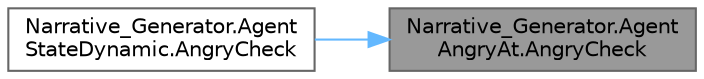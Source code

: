 digraph "Narrative_Generator.AgentAngryAt.AngryCheck"
{
 // LATEX_PDF_SIZE
  bgcolor="transparent";
  edge [fontname=Helvetica,fontsize=10,labelfontname=Helvetica,labelfontsize=10];
  node [fontname=Helvetica,fontsize=10,shape=box,height=0.2,width=0.4];
  rankdir="RL";
  Node1 [label="Narrative_Generator.Agent\lAngryAt.AngryCheck",height=0.2,width=0.4,color="gray40", fillcolor="grey60", style="filled", fontcolor="black",tooltip="Checks the angry state of this agent."];
  Node1 -> Node2 [dir="back",color="steelblue1",style="solid"];
  Node2 [label="Narrative_Generator.Agent\lStateDynamic.AngryCheck",height=0.2,width=0.4,color="grey40", fillcolor="white", style="filled",URL="$class_narrative___generator_1_1_agent_state_dynamic.html#a44e398850160cdb89b80d59a45eae251",tooltip="Checking if this agent is angry with any other agent."];
}
